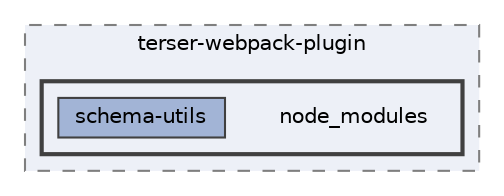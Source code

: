 digraph "pkiclassroomrescheduler/src/main/frontend/node_modules/terser-webpack-plugin/node_modules"
{
 // LATEX_PDF_SIZE
  bgcolor="transparent";
  edge [fontname=Helvetica,fontsize=10,labelfontname=Helvetica,labelfontsize=10];
  node [fontname=Helvetica,fontsize=10,shape=box,height=0.2,width=0.4];
  compound=true
  subgraph clusterdir_a0b20e1f58028a65967f2021375b1ae0 {
    graph [ bgcolor="#edf0f7", pencolor="grey50", label="terser-webpack-plugin", fontname=Helvetica,fontsize=10 style="filled,dashed", URL="dir_a0b20e1f58028a65967f2021375b1ae0.html",tooltip=""]
  subgraph clusterdir_4a05a0d88591d1ffac8c28e1d3cd9962 {
    graph [ bgcolor="#edf0f7", pencolor="grey25", label="", fontname=Helvetica,fontsize=10 style="filled,bold", URL="dir_4a05a0d88591d1ffac8c28e1d3cd9962.html",tooltip=""]
    dir_4a05a0d88591d1ffac8c28e1d3cd9962 [shape=plaintext, label="node_modules"];
  dir_55274bd896d8814cfd6a2babd55cf375 [label="schema-utils", fillcolor="#a2b4d6", color="grey25", style="filled", URL="dir_55274bd896d8814cfd6a2babd55cf375.html",tooltip=""];
  }
  }
}

